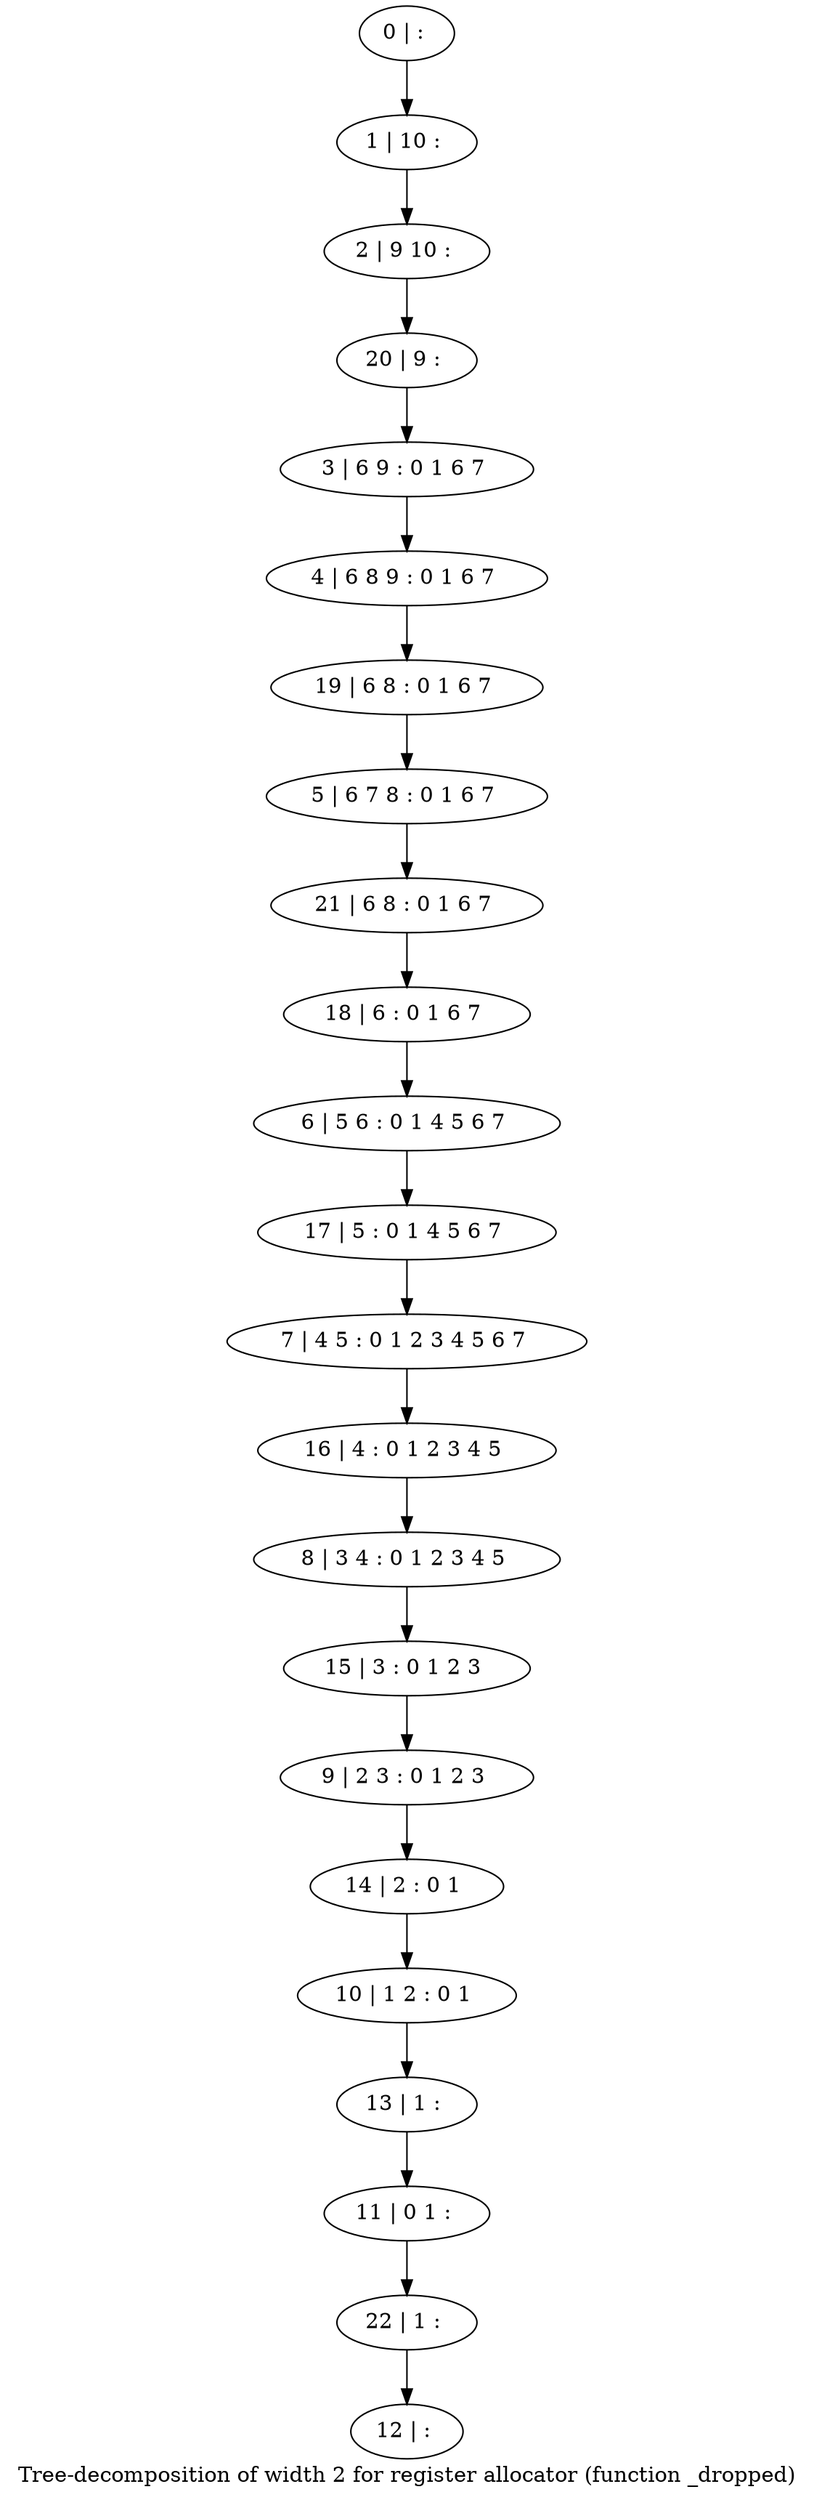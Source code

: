 digraph G {
graph [label="Tree-decomposition of width 2 for register allocator (function _dropped)"]
0[label="0 | : "];
1[label="1 | 10 : "];
2[label="2 | 9 10 : "];
3[label="3 | 6 9 : 0 1 6 7 "];
4[label="4 | 6 8 9 : 0 1 6 7 "];
5[label="5 | 6 7 8 : 0 1 6 7 "];
6[label="6 | 5 6 : 0 1 4 5 6 7 "];
7[label="7 | 4 5 : 0 1 2 3 4 5 6 7 "];
8[label="8 | 3 4 : 0 1 2 3 4 5 "];
9[label="9 | 2 3 : 0 1 2 3 "];
10[label="10 | 1 2 : 0 1 "];
11[label="11 | 0 1 : "];
12[label="12 | : "];
13[label="13 | 1 : "];
14[label="14 | 2 : 0 1 "];
15[label="15 | 3 : 0 1 2 3 "];
16[label="16 | 4 : 0 1 2 3 4 5 "];
17[label="17 | 5 : 0 1 4 5 6 7 "];
18[label="18 | 6 : 0 1 6 7 "];
19[label="19 | 6 8 : 0 1 6 7 "];
20[label="20 | 9 : "];
21[label="21 | 6 8 : 0 1 6 7 "];
22[label="22 | 1 : "];
0->1 ;
1->2 ;
3->4 ;
13->11 ;
10->13 ;
14->10 ;
9->14 ;
15->9 ;
8->15 ;
16->8 ;
7->16 ;
17->7 ;
6->17 ;
18->6 ;
19->5 ;
4->19 ;
20->3 ;
2->20 ;
21->18 ;
5->21 ;
22->12 ;
11->22 ;
}

